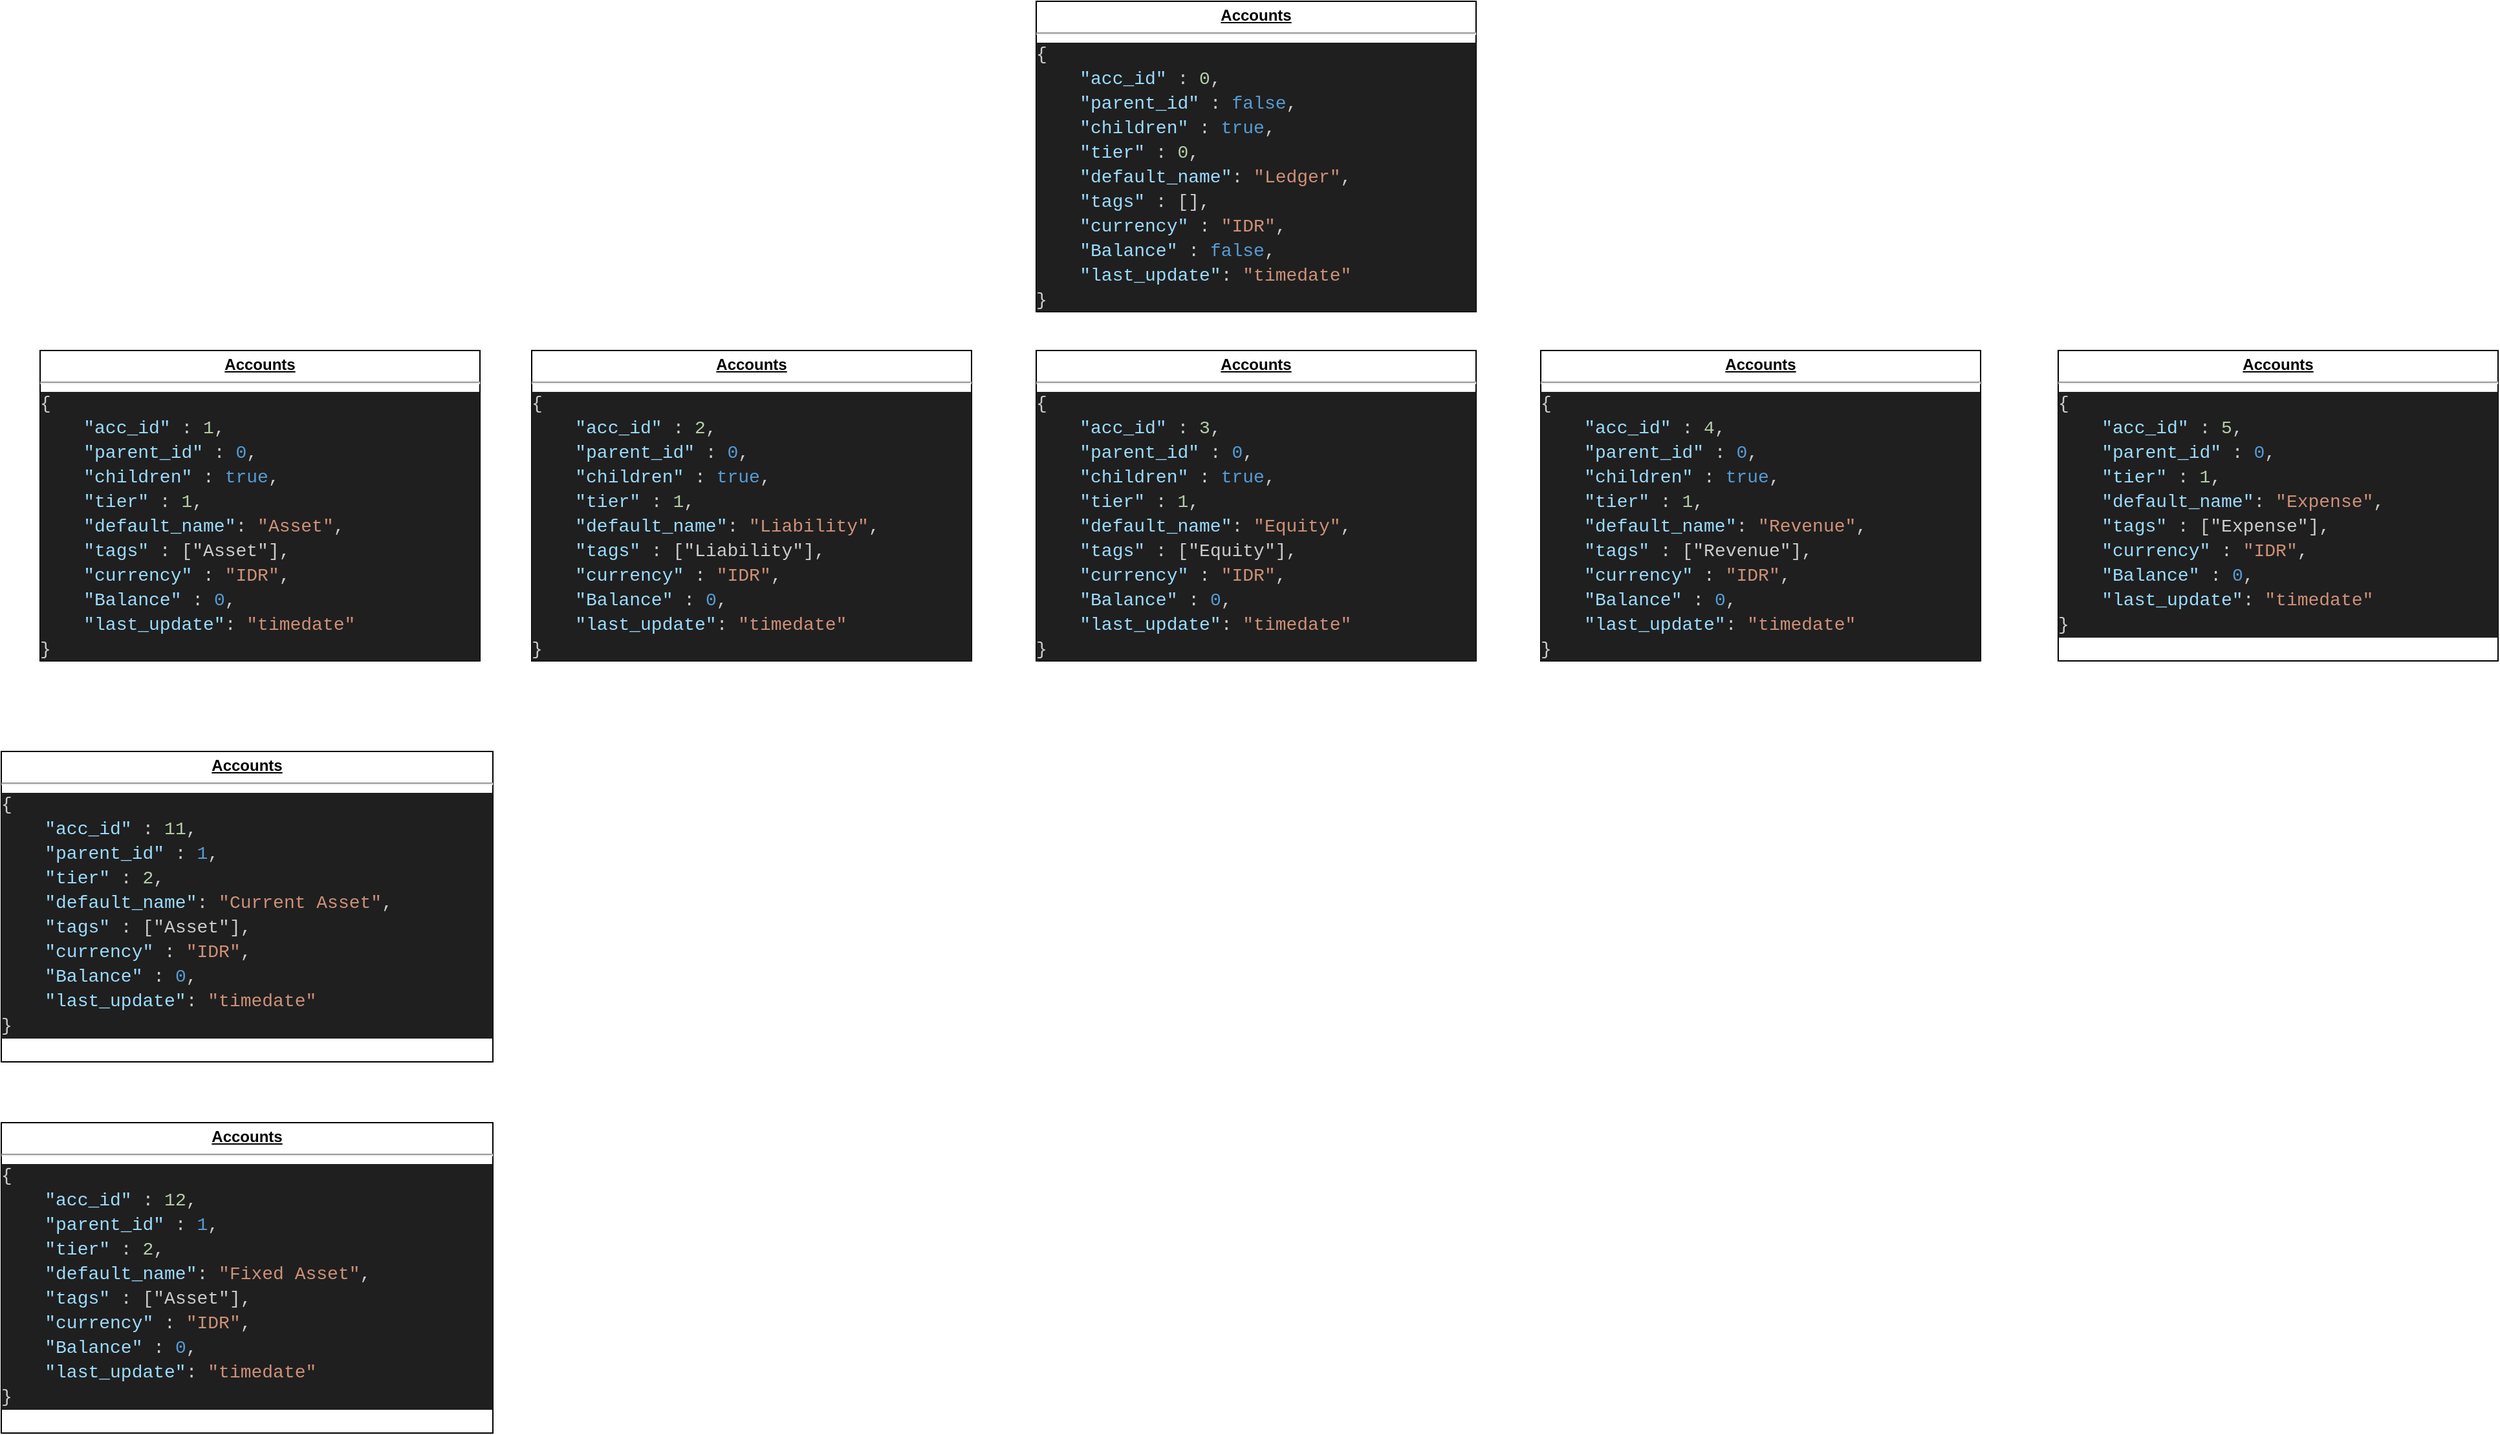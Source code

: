 <mxfile>
    <diagram id="w2UGb_RwOrQDCwzfykz4" name="Page-2">
        <mxGraphModel dx="1882" dy="1820" grid="1" gridSize="10" guides="1" tooltips="1" connect="1" arrows="1" fold="1" page="1" pageScale="1" pageWidth="1169" pageHeight="827" math="0" shadow="0">
            <root>
                <mxCell id="0"/>
                <mxCell id="1" parent="0"/>
                <mxCell id="cjFJLw8YMbEZgh8hjYRU-1" value="&lt;p style=&quot;margin:0px;margin-top:4px;text-align:center;text-decoration:underline;&quot;&gt;&lt;b&gt;Accounts&lt;/b&gt;&lt;/p&gt;&lt;hr&gt;&lt;div style=&quot;color: rgb(204, 204, 204); background-color: rgb(31, 31, 31); font-family: Consolas, &amp;quot;Courier New&amp;quot;, monospace; font-size: 14px; line-height: 19px;&quot;&gt;&lt;div&gt;{&lt;/div&gt;&lt;div&gt;&amp;nbsp; &amp;nbsp; &lt;span style=&quot;color: #9cdcfe;&quot;&gt;&quot;acc_id&quot;&lt;/span&gt; : &lt;span style=&quot;color: #b5cea8;&quot;&gt;0&lt;/span&gt;,&lt;/div&gt;&lt;div&gt;&amp;nbsp; &amp;nbsp; &lt;span style=&quot;color: #9cdcfe;&quot;&gt;&quot;parent_id&quot;&lt;/span&gt; : &lt;span style=&quot;color: #569cd6;&quot;&gt;false&lt;/span&gt;,&lt;/div&gt;&lt;div&gt;&amp;nbsp; &amp;nbsp;&amp;nbsp;&lt;span style=&quot;color: rgb(156, 220, 254);&quot;&gt;&quot;children&quot;&lt;/span&gt;&lt;span style=&quot;&quot;&gt; : &lt;/span&gt;&lt;span style=&quot;color: rgb(86, 156, 214);&quot;&gt;true&lt;/span&gt;&lt;span style=&quot;&quot;&gt;,&lt;/span&gt;&lt;/div&gt;&lt;div&gt;&amp;nbsp; &amp;nbsp; &lt;span style=&quot;color: #9cdcfe;&quot;&gt;&quot;tier&quot;&lt;/span&gt; : &lt;span style=&quot;color: #b5cea8;&quot;&gt;0&lt;/span&gt;,&lt;/div&gt;&lt;div&gt;&amp;nbsp; &amp;nbsp; &lt;span style=&quot;color: #9cdcfe;&quot;&gt;&quot;default_name&quot;&lt;/span&gt;: &lt;span style=&quot;color: #ce9178;&quot;&gt;&quot;Ledger&quot;&lt;/span&gt;,&lt;/div&gt;&lt;div&gt;&amp;nbsp; &amp;nbsp; &lt;span style=&quot;color: #9cdcfe;&quot;&gt;&quot;tags&quot;&lt;/span&gt; : [],&lt;/div&gt;&lt;div&gt;&amp;nbsp; &amp;nbsp; &lt;span style=&quot;color: #9cdcfe;&quot;&gt;&quot;currency&quot;&lt;/span&gt; : &lt;span style=&quot;color: #ce9178;&quot;&gt;&quot;IDR&quot;&lt;/span&gt;,&lt;/div&gt;&lt;div&gt;&amp;nbsp; &amp;nbsp; &lt;span style=&quot;color: #9cdcfe;&quot;&gt;&quot;Balance&quot;&lt;/span&gt; : &lt;span style=&quot;color: #569cd6;&quot;&gt;false&lt;/span&gt;,&lt;/div&gt;&lt;div&gt;&amp;nbsp; &amp;nbsp; &lt;span style=&quot;color: #9cdcfe;&quot;&gt;&quot;last_update&quot;&lt;/span&gt;: &lt;span style=&quot;color: #ce9178;&quot;&gt;&quot;timedate&quot;&lt;/span&gt;&lt;/div&gt;&lt;div&gt;}&lt;/div&gt;&lt;/div&gt;" style="verticalAlign=top;align=left;overflow=fill;fontSize=12;fontFamily=Helvetica;html=1;" vertex="1" parent="1">
                    <mxGeometry x="810" y="-40" width="340" height="240" as="geometry"/>
                </mxCell>
                <mxCell id="cjFJLw8YMbEZgh8hjYRU-2" value="&lt;p style=&quot;margin:0px;margin-top:4px;text-align:center;text-decoration:underline;&quot;&gt;&lt;b&gt;Accounts&lt;/b&gt;&lt;/p&gt;&lt;hr&gt;&lt;div style=&quot;background-color: rgb(31, 31, 31); font-family: Consolas, &amp;quot;Courier New&amp;quot;, monospace; font-size: 14px; line-height: 19px;&quot;&gt;&lt;div style=&quot;color: rgb(204, 204, 204);&quot;&gt;{&lt;/div&gt;&lt;div style=&quot;&quot;&gt;&lt;font color=&quot;#cccccc&quot;&gt;&amp;nbsp; &amp;nbsp; &lt;/font&gt;&lt;span style=&quot;color: rgb(156, 220, 254);&quot;&gt;&quot;acc_id&quot;&lt;/span&gt;&lt;font color=&quot;#cccccc&quot;&gt; : &lt;/font&gt;&lt;font color=&quot;#b5cea8&quot;&gt;1&lt;/font&gt;&lt;font color=&quot;#cccccc&quot;&gt;,&lt;/font&gt;&lt;/div&gt;&lt;div style=&quot;color: rgb(204, 204, 204);&quot;&gt;&amp;nbsp; &amp;nbsp; &lt;span style=&quot;color: #9cdcfe;&quot;&gt;&quot;parent_id&quot;&lt;/span&gt; : &lt;span style=&quot;color: #569cd6;&quot;&gt;0&lt;/span&gt;,&lt;/div&gt;&lt;div style=&quot;color: rgb(204, 204, 204);&quot;&gt;&amp;nbsp; &amp;nbsp;&amp;nbsp;&lt;span style=&quot;color: rgb(156, 220, 254);&quot;&gt;&quot;children&quot;&lt;/span&gt;&lt;span style=&quot;&quot;&gt; : &lt;/span&gt;&lt;span style=&quot;color: rgb(86, 156, 214);&quot;&gt;true&lt;/span&gt;&lt;span style=&quot;&quot;&gt;,&lt;/span&gt;&lt;/div&gt;&lt;div style=&quot;&quot;&gt;&lt;span style=&quot;color: rgb(204, 204, 204);&quot;&gt;&amp;nbsp; &amp;nbsp; &lt;span style=&quot;color: #9cdcfe;&quot;&gt;&quot;tier&quot;&lt;/span&gt; : &lt;/span&gt;&lt;font color=&quot;#b5cea8&quot;&gt;1&lt;/font&gt;&lt;font color=&quot;#cccccc&quot;&gt;,&lt;/font&gt;&lt;/div&gt;&lt;div style=&quot;color: rgb(204, 204, 204);&quot;&gt;&amp;nbsp; &amp;nbsp; &lt;span style=&quot;color: #9cdcfe;&quot;&gt;&quot;default_name&quot;&lt;/span&gt;: &lt;span style=&quot;color: #ce9178;&quot;&gt;&quot;Asset&quot;&lt;/span&gt;,&lt;/div&gt;&lt;div style=&quot;color: rgb(204, 204, 204);&quot;&gt;&amp;nbsp; &amp;nbsp; &lt;span style=&quot;color: #9cdcfe;&quot;&gt;&quot;tags&quot;&lt;/span&gt; : [&quot;Asset&quot;],&lt;/div&gt;&lt;div style=&quot;color: rgb(204, 204, 204);&quot;&gt;&amp;nbsp; &amp;nbsp; &lt;span style=&quot;color: #9cdcfe;&quot;&gt;&quot;currency&quot;&lt;/span&gt; : &lt;span style=&quot;color: #ce9178;&quot;&gt;&quot;IDR&quot;&lt;/span&gt;,&lt;/div&gt;&lt;div style=&quot;color: rgb(204, 204, 204);&quot;&gt;&amp;nbsp; &amp;nbsp; &lt;span style=&quot;color: #9cdcfe;&quot;&gt;&quot;Balance&quot;&lt;/span&gt; : &lt;span style=&quot;color: #569cd6;&quot;&gt;0&lt;/span&gt;,&lt;/div&gt;&lt;div style=&quot;color: rgb(204, 204, 204);&quot;&gt;&amp;nbsp; &amp;nbsp; &lt;span style=&quot;color: #9cdcfe;&quot;&gt;&quot;last_update&quot;&lt;/span&gt;: &lt;span style=&quot;color: #ce9178;&quot;&gt;&quot;timedate&quot;&lt;/span&gt;&lt;/div&gt;&lt;div style=&quot;color: rgb(204, 204, 204);&quot;&gt;}&lt;/div&gt;&lt;/div&gt;" style="verticalAlign=top;align=left;overflow=fill;fontSize=12;fontFamily=Helvetica;html=1;" vertex="1" parent="1">
                    <mxGeometry x="40" y="230" width="340" height="240" as="geometry"/>
                </mxCell>
                <mxCell id="cjFJLw8YMbEZgh8hjYRU-3" value="&lt;p style=&quot;margin:0px;margin-top:4px;text-align:center;text-decoration:underline;&quot;&gt;&lt;b&gt;Accounts&lt;/b&gt;&lt;/p&gt;&lt;hr&gt;&lt;div style=&quot;background-color: rgb(31, 31, 31); font-family: Consolas, &amp;quot;Courier New&amp;quot;, monospace; font-size: 14px; line-height: 19px;&quot;&gt;&lt;div style=&quot;color: rgb(204, 204, 204);&quot;&gt;{&lt;/div&gt;&lt;div style=&quot;&quot;&gt;&lt;font color=&quot;#cccccc&quot;&gt;&amp;nbsp; &amp;nbsp; &lt;/font&gt;&lt;span style=&quot;color: rgb(156, 220, 254);&quot;&gt;&quot;acc_id&quot;&lt;/span&gt;&lt;font color=&quot;#cccccc&quot;&gt; : &lt;/font&gt;&lt;font color=&quot;#b5cea8&quot;&gt;2&lt;/font&gt;&lt;font color=&quot;#cccccc&quot;&gt;,&lt;/font&gt;&lt;/div&gt;&lt;div style=&quot;color: rgb(204, 204, 204);&quot;&gt;&amp;nbsp; &amp;nbsp; &lt;span style=&quot;color: #9cdcfe;&quot;&gt;&quot;parent_id&quot;&lt;/span&gt; : &lt;span style=&quot;color: #569cd6;&quot;&gt;0&lt;/span&gt;,&lt;/div&gt;&lt;div style=&quot;color: rgb(204, 204, 204);&quot;&gt;&amp;nbsp; &amp;nbsp;&amp;nbsp;&lt;span style=&quot;color: rgb(156, 220, 254);&quot;&gt;&quot;children&quot;&lt;/span&gt;&lt;span style=&quot;&quot;&gt; : &lt;/span&gt;&lt;span style=&quot;color: rgb(86, 156, 214);&quot;&gt;true&lt;/span&gt;&lt;span style=&quot;&quot;&gt;,&lt;/span&gt;&lt;/div&gt;&lt;div style=&quot;&quot;&gt;&lt;span style=&quot;color: rgb(204, 204, 204);&quot;&gt;&amp;nbsp; &amp;nbsp; &lt;span style=&quot;color: #9cdcfe;&quot;&gt;&quot;tier&quot;&lt;/span&gt; : &lt;/span&gt;&lt;font color=&quot;#b5cea8&quot;&gt;1&lt;/font&gt;&lt;font color=&quot;#cccccc&quot;&gt;,&lt;/font&gt;&lt;/div&gt;&lt;div style=&quot;color: rgb(204, 204, 204);&quot;&gt;&amp;nbsp; &amp;nbsp; &lt;span style=&quot;color: #9cdcfe;&quot;&gt;&quot;default_name&quot;&lt;/span&gt;: &lt;span style=&quot;color: #ce9178;&quot;&gt;&quot;Liability&quot;&lt;/span&gt;,&lt;/div&gt;&lt;div style=&quot;color: rgb(204, 204, 204);&quot;&gt;&amp;nbsp; &amp;nbsp; &lt;span style=&quot;color: #9cdcfe;&quot;&gt;&quot;tags&quot;&lt;/span&gt; : [&quot;Liability&quot;],&lt;/div&gt;&lt;div style=&quot;color: rgb(204, 204, 204);&quot;&gt;&amp;nbsp; &amp;nbsp; &lt;span style=&quot;color: #9cdcfe;&quot;&gt;&quot;currency&quot;&lt;/span&gt; : &lt;span style=&quot;color: #ce9178;&quot;&gt;&quot;IDR&quot;&lt;/span&gt;,&lt;/div&gt;&lt;div style=&quot;color: rgb(204, 204, 204);&quot;&gt;&amp;nbsp; &amp;nbsp; &lt;span style=&quot;color: #9cdcfe;&quot;&gt;&quot;Balance&quot;&lt;/span&gt; : &lt;span style=&quot;color: #569cd6;&quot;&gt;0&lt;/span&gt;,&lt;/div&gt;&lt;div style=&quot;color: rgb(204, 204, 204);&quot;&gt;&amp;nbsp; &amp;nbsp; &lt;span style=&quot;color: #9cdcfe;&quot;&gt;&quot;last_update&quot;&lt;/span&gt;: &lt;span style=&quot;color: #ce9178;&quot;&gt;&quot;timedate&quot;&lt;/span&gt;&lt;/div&gt;&lt;div style=&quot;color: rgb(204, 204, 204);&quot;&gt;}&lt;/div&gt;&lt;/div&gt;" style="verticalAlign=top;align=left;overflow=fill;fontSize=12;fontFamily=Helvetica;html=1;" vertex="1" parent="1">
                    <mxGeometry x="420" y="230" width="340" height="240" as="geometry"/>
                </mxCell>
                <mxCell id="cjFJLw8YMbEZgh8hjYRU-4" value="&lt;p style=&quot;margin:0px;margin-top:4px;text-align:center;text-decoration:underline;&quot;&gt;&lt;b&gt;Accounts&lt;/b&gt;&lt;/p&gt;&lt;hr&gt;&lt;div style=&quot;background-color: rgb(31, 31, 31); font-family: Consolas, &amp;quot;Courier New&amp;quot;, monospace; font-size: 14px; line-height: 19px;&quot;&gt;&lt;div style=&quot;color: rgb(204, 204, 204);&quot;&gt;{&lt;/div&gt;&lt;div style=&quot;&quot;&gt;&lt;font color=&quot;#cccccc&quot;&gt;&amp;nbsp; &amp;nbsp; &lt;/font&gt;&lt;span style=&quot;color: rgb(156, 220, 254);&quot;&gt;&quot;acc_id&quot;&lt;/span&gt;&lt;font color=&quot;#cccccc&quot;&gt; : &lt;/font&gt;&lt;font color=&quot;#b5cea8&quot;&gt;3&lt;/font&gt;&lt;font color=&quot;#cccccc&quot;&gt;,&lt;/font&gt;&lt;/div&gt;&lt;div style=&quot;color: rgb(204, 204, 204);&quot;&gt;&amp;nbsp; &amp;nbsp; &lt;span style=&quot;color: #9cdcfe;&quot;&gt;&quot;parent_id&quot;&lt;/span&gt; : &lt;span style=&quot;color: #569cd6;&quot;&gt;0&lt;/span&gt;,&lt;/div&gt;&lt;div style=&quot;color: rgb(204, 204, 204);&quot;&gt;&amp;nbsp; &amp;nbsp;&amp;nbsp;&lt;span style=&quot;color: rgb(156, 220, 254);&quot;&gt;&quot;children&quot;&lt;/span&gt;&lt;span style=&quot;&quot;&gt; : &lt;/span&gt;&lt;span style=&quot;color: rgb(86, 156, 214);&quot;&gt;true&lt;/span&gt;&lt;span style=&quot;&quot;&gt;,&lt;/span&gt;&lt;/div&gt;&lt;div style=&quot;&quot;&gt;&lt;span style=&quot;color: rgb(204, 204, 204);&quot;&gt;&amp;nbsp; &amp;nbsp; &lt;span style=&quot;color: #9cdcfe;&quot;&gt;&quot;tier&quot;&lt;/span&gt; : &lt;/span&gt;&lt;font color=&quot;#b5cea8&quot;&gt;1&lt;/font&gt;&lt;font color=&quot;#cccccc&quot;&gt;,&lt;/font&gt;&lt;/div&gt;&lt;div style=&quot;color: rgb(204, 204, 204);&quot;&gt;&amp;nbsp; &amp;nbsp; &lt;span style=&quot;color: #9cdcfe;&quot;&gt;&quot;default_name&quot;&lt;/span&gt;: &lt;span style=&quot;color: #ce9178;&quot;&gt;&quot;Equity&quot;&lt;/span&gt;,&lt;/div&gt;&lt;div style=&quot;color: rgb(204, 204, 204);&quot;&gt;&amp;nbsp; &amp;nbsp; &lt;span style=&quot;color: #9cdcfe;&quot;&gt;&quot;tags&quot;&lt;/span&gt; : [&quot;Equity&quot;],&lt;/div&gt;&lt;div style=&quot;color: rgb(204, 204, 204);&quot;&gt;&amp;nbsp; &amp;nbsp; &lt;span style=&quot;color: #9cdcfe;&quot;&gt;&quot;currency&quot;&lt;/span&gt; : &lt;span style=&quot;color: #ce9178;&quot;&gt;&quot;IDR&quot;&lt;/span&gt;,&lt;/div&gt;&lt;div style=&quot;color: rgb(204, 204, 204);&quot;&gt;&amp;nbsp; &amp;nbsp; &lt;span style=&quot;color: #9cdcfe;&quot;&gt;&quot;Balance&quot;&lt;/span&gt; : &lt;span style=&quot;color: #569cd6;&quot;&gt;0&lt;/span&gt;,&lt;/div&gt;&lt;div style=&quot;color: rgb(204, 204, 204);&quot;&gt;&amp;nbsp; &amp;nbsp; &lt;span style=&quot;color: #9cdcfe;&quot;&gt;&quot;last_update&quot;&lt;/span&gt;: &lt;span style=&quot;color: #ce9178;&quot;&gt;&quot;timedate&quot;&lt;/span&gt;&lt;/div&gt;&lt;div style=&quot;color: rgb(204, 204, 204);&quot;&gt;}&lt;/div&gt;&lt;/div&gt;" style="verticalAlign=top;align=left;overflow=fill;fontSize=12;fontFamily=Helvetica;html=1;" vertex="1" parent="1">
                    <mxGeometry x="810" y="230" width="340" height="240" as="geometry"/>
                </mxCell>
                <mxCell id="cjFJLw8YMbEZgh8hjYRU-5" value="&lt;p style=&quot;margin:0px;margin-top:4px;text-align:center;text-decoration:underline;&quot;&gt;&lt;b&gt;Accounts&lt;/b&gt;&lt;/p&gt;&lt;hr&gt;&lt;div style=&quot;background-color: rgb(31, 31, 31); font-family: Consolas, &amp;quot;Courier New&amp;quot;, monospace; font-size: 14px; line-height: 19px;&quot;&gt;&lt;div style=&quot;color: rgb(204, 204, 204);&quot;&gt;{&lt;/div&gt;&lt;div style=&quot;&quot;&gt;&lt;font color=&quot;#cccccc&quot;&gt;&amp;nbsp; &amp;nbsp; &lt;/font&gt;&lt;span style=&quot;color: rgb(156, 220, 254);&quot;&gt;&quot;acc_id&quot;&lt;/span&gt;&lt;font color=&quot;#cccccc&quot;&gt; : &lt;/font&gt;&lt;font color=&quot;#b5cea8&quot;&gt;4&lt;/font&gt;&lt;font color=&quot;#cccccc&quot;&gt;,&lt;/font&gt;&lt;/div&gt;&lt;div style=&quot;color: rgb(204, 204, 204);&quot;&gt;&amp;nbsp; &amp;nbsp; &lt;span style=&quot;color: #9cdcfe;&quot;&gt;&quot;parent_id&quot;&lt;/span&gt; : &lt;span style=&quot;color: #569cd6;&quot;&gt;0&lt;/span&gt;,&lt;/div&gt;&lt;div style=&quot;color: rgb(204, 204, 204);&quot;&gt;&amp;nbsp; &amp;nbsp;&amp;nbsp;&lt;span style=&quot;color: rgb(156, 220, 254);&quot;&gt;&quot;children&quot;&lt;/span&gt;&lt;span style=&quot;&quot;&gt; : &lt;/span&gt;&lt;span style=&quot;color: rgb(86, 156, 214);&quot;&gt;true&lt;/span&gt;&lt;span style=&quot;&quot;&gt;,&lt;/span&gt;&lt;/div&gt;&lt;div style=&quot;&quot;&gt;&lt;span style=&quot;color: rgb(204, 204, 204);&quot;&gt;&amp;nbsp; &amp;nbsp; &lt;span style=&quot;color: #9cdcfe;&quot;&gt;&quot;tier&quot;&lt;/span&gt; : &lt;/span&gt;&lt;font color=&quot;#b5cea8&quot;&gt;1&lt;/font&gt;&lt;font color=&quot;#cccccc&quot;&gt;,&lt;/font&gt;&lt;/div&gt;&lt;div style=&quot;color: rgb(204, 204, 204);&quot;&gt;&amp;nbsp; &amp;nbsp; &lt;span style=&quot;color: #9cdcfe;&quot;&gt;&quot;default_name&quot;&lt;/span&gt;: &lt;span style=&quot;color: #ce9178;&quot;&gt;&quot;Revenue&quot;&lt;/span&gt;,&lt;/div&gt;&lt;div style=&quot;color: rgb(204, 204, 204);&quot;&gt;&amp;nbsp; &amp;nbsp; &lt;span style=&quot;color: #9cdcfe;&quot;&gt;&quot;tags&quot;&lt;/span&gt; : [&quot;Revenue&quot;],&lt;/div&gt;&lt;div style=&quot;color: rgb(204, 204, 204);&quot;&gt;&amp;nbsp; &amp;nbsp; &lt;span style=&quot;color: #9cdcfe;&quot;&gt;&quot;currency&quot;&lt;/span&gt; : &lt;span style=&quot;color: #ce9178;&quot;&gt;&quot;IDR&quot;&lt;/span&gt;,&lt;/div&gt;&lt;div style=&quot;color: rgb(204, 204, 204);&quot;&gt;&amp;nbsp; &amp;nbsp; &lt;span style=&quot;color: #9cdcfe;&quot;&gt;&quot;Balance&quot;&lt;/span&gt; : &lt;span style=&quot;color: #569cd6;&quot;&gt;0&lt;/span&gt;,&lt;/div&gt;&lt;div style=&quot;color: rgb(204, 204, 204);&quot;&gt;&amp;nbsp; &amp;nbsp; &lt;span style=&quot;color: #9cdcfe;&quot;&gt;&quot;last_update&quot;&lt;/span&gt;: &lt;span style=&quot;color: #ce9178;&quot;&gt;&quot;timedate&quot;&lt;/span&gt;&lt;/div&gt;&lt;div style=&quot;color: rgb(204, 204, 204);&quot;&gt;}&lt;/div&gt;&lt;/div&gt;" style="verticalAlign=top;align=left;overflow=fill;fontSize=12;fontFamily=Helvetica;html=1;" vertex="1" parent="1">
                    <mxGeometry x="1200" y="230" width="340" height="240" as="geometry"/>
                </mxCell>
                <mxCell id="cjFJLw8YMbEZgh8hjYRU-6" value="&lt;p style=&quot;margin:0px;margin-top:4px;text-align:center;text-decoration:underline;&quot;&gt;&lt;b&gt;Accounts&lt;/b&gt;&lt;/p&gt;&lt;hr&gt;&lt;div style=&quot;background-color: rgb(31, 31, 31); font-family: Consolas, &amp;quot;Courier New&amp;quot;, monospace; font-size: 14px; line-height: 19px;&quot;&gt;&lt;div style=&quot;color: rgb(204, 204, 204);&quot;&gt;{&lt;/div&gt;&lt;div style=&quot;&quot;&gt;&lt;font color=&quot;#cccccc&quot;&gt;&amp;nbsp; &amp;nbsp; &lt;/font&gt;&lt;span style=&quot;color: rgb(156, 220, 254);&quot;&gt;&quot;acc_id&quot;&lt;/span&gt;&lt;font color=&quot;#cccccc&quot;&gt; : &lt;/font&gt;&lt;font color=&quot;#b5cea8&quot;&gt;5&lt;/font&gt;&lt;font color=&quot;#cccccc&quot;&gt;,&lt;/font&gt;&lt;/div&gt;&lt;div style=&quot;color: rgb(204, 204, 204);&quot;&gt;&amp;nbsp; &amp;nbsp; &lt;span style=&quot;color: #9cdcfe;&quot;&gt;&quot;parent_id&quot;&lt;/span&gt; : &lt;span style=&quot;color: #569cd6;&quot;&gt;0&lt;/span&gt;,&lt;/div&gt;&lt;div style=&quot;&quot;&gt;&lt;span style=&quot;color: rgb(204, 204, 204);&quot;&gt;&amp;nbsp; &amp;nbsp; &lt;span style=&quot;color: #9cdcfe;&quot;&gt;&quot;tier&quot;&lt;/span&gt; : &lt;/span&gt;&lt;font color=&quot;#b5cea8&quot;&gt;1&lt;/font&gt;&lt;font color=&quot;#cccccc&quot;&gt;,&lt;/font&gt;&lt;/div&gt;&lt;div style=&quot;color: rgb(204, 204, 204);&quot;&gt;&amp;nbsp; &amp;nbsp; &lt;span style=&quot;color: #9cdcfe;&quot;&gt;&quot;default_name&quot;&lt;/span&gt;: &lt;span style=&quot;color: #ce9178;&quot;&gt;&quot;Expense&quot;&lt;/span&gt;,&lt;/div&gt;&lt;div style=&quot;color: rgb(204, 204, 204);&quot;&gt;&amp;nbsp; &amp;nbsp; &lt;span style=&quot;color: #9cdcfe;&quot;&gt;&quot;tags&quot;&lt;/span&gt; : [&quot;Expense&quot;],&lt;/div&gt;&lt;div style=&quot;color: rgb(204, 204, 204);&quot;&gt;&amp;nbsp; &amp;nbsp; &lt;span style=&quot;color: #9cdcfe;&quot;&gt;&quot;currency&quot;&lt;/span&gt; : &lt;span style=&quot;color: #ce9178;&quot;&gt;&quot;IDR&quot;&lt;/span&gt;,&lt;/div&gt;&lt;div style=&quot;color: rgb(204, 204, 204);&quot;&gt;&amp;nbsp; &amp;nbsp; &lt;span style=&quot;color: #9cdcfe;&quot;&gt;&quot;Balance&quot;&lt;/span&gt; : &lt;span style=&quot;color: #569cd6;&quot;&gt;0&lt;/span&gt;,&lt;/div&gt;&lt;div style=&quot;color: rgb(204, 204, 204);&quot;&gt;&amp;nbsp; &amp;nbsp; &lt;span style=&quot;color: #9cdcfe;&quot;&gt;&quot;last_update&quot;&lt;/span&gt;: &lt;span style=&quot;color: #ce9178;&quot;&gt;&quot;timedate&quot;&lt;/span&gt;&lt;/div&gt;&lt;div style=&quot;color: rgb(204, 204, 204);&quot;&gt;}&lt;/div&gt;&lt;/div&gt;" style="verticalAlign=top;align=left;overflow=fill;fontSize=12;fontFamily=Helvetica;html=1;" vertex="1" parent="1">
                    <mxGeometry x="1600" y="230" width="340" height="240" as="geometry"/>
                </mxCell>
                <mxCell id="cjFJLw8YMbEZgh8hjYRU-7" value="&lt;p style=&quot;margin:0px;margin-top:4px;text-align:center;text-decoration:underline;&quot;&gt;&lt;b&gt;Accounts&lt;/b&gt;&lt;/p&gt;&lt;hr&gt;&lt;div style=&quot;background-color: rgb(31, 31, 31); font-family: Consolas, &amp;quot;Courier New&amp;quot;, monospace; font-size: 14px; line-height: 19px;&quot;&gt;&lt;div style=&quot;color: rgb(204, 204, 204);&quot;&gt;{&lt;/div&gt;&lt;div style=&quot;&quot;&gt;&lt;font color=&quot;#cccccc&quot;&gt;&amp;nbsp; &amp;nbsp; &lt;/font&gt;&lt;span style=&quot;color: rgb(156, 220, 254);&quot;&gt;&quot;acc_id&quot;&lt;/span&gt;&lt;font color=&quot;#cccccc&quot;&gt; : &lt;/font&gt;&lt;font color=&quot;#b5cea8&quot;&gt;11&lt;/font&gt;&lt;font color=&quot;#cccccc&quot;&gt;,&lt;/font&gt;&lt;/div&gt;&lt;div style=&quot;&quot;&gt;&lt;span style=&quot;color: rgb(204, 204, 204);&quot;&gt;&amp;nbsp; &amp;nbsp; &lt;span style=&quot;color: #9cdcfe;&quot;&gt;&quot;parent_id&quot;&lt;/span&gt; : &lt;/span&gt;&lt;font color=&quot;#569cd6&quot;&gt;1&lt;/font&gt;&lt;font color=&quot;#cccccc&quot;&gt;,&lt;/font&gt;&lt;/div&gt;&lt;div style=&quot;&quot;&gt;&lt;span style=&quot;color: rgb(204, 204, 204);&quot;&gt;&amp;nbsp; &amp;nbsp; &lt;span style=&quot;color: #9cdcfe;&quot;&gt;&quot;tier&quot;&lt;/span&gt; : &lt;/span&gt;&lt;font color=&quot;#b5cea8&quot;&gt;2&lt;/font&gt;&lt;font color=&quot;#cccccc&quot;&gt;,&lt;/font&gt;&lt;/div&gt;&lt;div style=&quot;color: rgb(204, 204, 204);&quot;&gt;&amp;nbsp; &amp;nbsp; &lt;span style=&quot;color: #9cdcfe;&quot;&gt;&quot;default_name&quot;&lt;/span&gt;: &lt;span style=&quot;color: #ce9178;&quot;&gt;&quot;Current Asset&quot;&lt;/span&gt;,&lt;/div&gt;&lt;div style=&quot;color: rgb(204, 204, 204);&quot;&gt;&amp;nbsp; &amp;nbsp; &lt;span style=&quot;color: #9cdcfe;&quot;&gt;&quot;tags&quot;&lt;/span&gt; : [&quot;Asset&quot;],&lt;/div&gt;&lt;div style=&quot;color: rgb(204, 204, 204);&quot;&gt;&amp;nbsp; &amp;nbsp; &lt;span style=&quot;color: #9cdcfe;&quot;&gt;&quot;currency&quot;&lt;/span&gt; : &lt;span style=&quot;color: #ce9178;&quot;&gt;&quot;IDR&quot;&lt;/span&gt;,&lt;/div&gt;&lt;div style=&quot;color: rgb(204, 204, 204);&quot;&gt;&amp;nbsp; &amp;nbsp; &lt;span style=&quot;color: #9cdcfe;&quot;&gt;&quot;Balance&quot;&lt;/span&gt; : &lt;span style=&quot;color: #569cd6;&quot;&gt;0&lt;/span&gt;,&lt;/div&gt;&lt;div style=&quot;color: rgb(204, 204, 204);&quot;&gt;&amp;nbsp; &amp;nbsp; &lt;span style=&quot;color: #9cdcfe;&quot;&gt;&quot;last_update&quot;&lt;/span&gt;: &lt;span style=&quot;color: #ce9178;&quot;&gt;&quot;timedate&quot;&lt;/span&gt;&lt;/div&gt;&lt;div style=&quot;color: rgb(204, 204, 204);&quot;&gt;}&lt;/div&gt;&lt;/div&gt;" style="verticalAlign=top;align=left;overflow=fill;fontSize=12;fontFamily=Helvetica;html=1;" vertex="1" parent="1">
                    <mxGeometry x="10" y="540" width="380" height="240" as="geometry"/>
                </mxCell>
                <mxCell id="cjFJLw8YMbEZgh8hjYRU-8" value="&lt;p style=&quot;margin:0px;margin-top:4px;text-align:center;text-decoration:underline;&quot;&gt;&lt;b&gt;Accounts&lt;/b&gt;&lt;/p&gt;&lt;hr&gt;&lt;div style=&quot;background-color: rgb(31, 31, 31); font-family: Consolas, &amp;quot;Courier New&amp;quot;, monospace; font-size: 14px; line-height: 19px;&quot;&gt;&lt;div style=&quot;color: rgb(204, 204, 204);&quot;&gt;{&lt;/div&gt;&lt;div style=&quot;&quot;&gt;&lt;font color=&quot;#cccccc&quot;&gt;&amp;nbsp; &amp;nbsp; &lt;/font&gt;&lt;span style=&quot;color: rgb(156, 220, 254);&quot;&gt;&quot;acc_id&quot;&lt;/span&gt;&lt;font color=&quot;#cccccc&quot;&gt; : &lt;/font&gt;&lt;font color=&quot;#b5cea8&quot;&gt;12&lt;/font&gt;&lt;font color=&quot;#cccccc&quot;&gt;,&lt;/font&gt;&lt;/div&gt;&lt;div style=&quot;&quot;&gt;&lt;span style=&quot;color: rgb(204, 204, 204);&quot;&gt;&amp;nbsp; &amp;nbsp; &lt;span style=&quot;color: #9cdcfe;&quot;&gt;&quot;parent_id&quot;&lt;/span&gt; : &lt;/span&gt;&lt;font color=&quot;#569cd6&quot;&gt;1&lt;/font&gt;&lt;font color=&quot;#cccccc&quot;&gt;,&lt;/font&gt;&lt;/div&gt;&lt;div style=&quot;&quot;&gt;&lt;span style=&quot;color: rgb(204, 204, 204);&quot;&gt;&amp;nbsp; &amp;nbsp; &lt;span style=&quot;color: #9cdcfe;&quot;&gt;&quot;tier&quot;&lt;/span&gt; : &lt;/span&gt;&lt;font color=&quot;#b5cea8&quot;&gt;2&lt;/font&gt;&lt;font color=&quot;#cccccc&quot;&gt;,&lt;/font&gt;&lt;/div&gt;&lt;div style=&quot;color: rgb(204, 204, 204);&quot;&gt;&amp;nbsp; &amp;nbsp; &lt;span style=&quot;color: #9cdcfe;&quot;&gt;&quot;default_name&quot;&lt;/span&gt;: &lt;span style=&quot;color: #ce9178;&quot;&gt;&quot;Fixed Asset&quot;&lt;/span&gt;,&lt;/div&gt;&lt;div style=&quot;color: rgb(204, 204, 204);&quot;&gt;&amp;nbsp; &amp;nbsp; &lt;span style=&quot;color: #9cdcfe;&quot;&gt;&quot;tags&quot;&lt;/span&gt; : [&quot;Asset&quot;],&lt;/div&gt;&lt;div style=&quot;color: rgb(204, 204, 204);&quot;&gt;&amp;nbsp; &amp;nbsp; &lt;span style=&quot;color: #9cdcfe;&quot;&gt;&quot;currency&quot;&lt;/span&gt; : &lt;span style=&quot;color: #ce9178;&quot;&gt;&quot;IDR&quot;&lt;/span&gt;,&lt;/div&gt;&lt;div style=&quot;color: rgb(204, 204, 204);&quot;&gt;&amp;nbsp; &amp;nbsp; &lt;span style=&quot;color: #9cdcfe;&quot;&gt;&quot;Balance&quot;&lt;/span&gt; : &lt;span style=&quot;color: #569cd6;&quot;&gt;0&lt;/span&gt;,&lt;/div&gt;&lt;div style=&quot;color: rgb(204, 204, 204);&quot;&gt;&amp;nbsp; &amp;nbsp; &lt;span style=&quot;color: #9cdcfe;&quot;&gt;&quot;last_update&quot;&lt;/span&gt;: &lt;span style=&quot;color: #ce9178;&quot;&gt;&quot;timedate&quot;&lt;/span&gt;&lt;/div&gt;&lt;div style=&quot;color: rgb(204, 204, 204);&quot;&gt;}&lt;/div&gt;&lt;/div&gt;" style="verticalAlign=top;align=left;overflow=fill;fontSize=12;fontFamily=Helvetica;html=1;" vertex="1" parent="1">
                    <mxGeometry x="10" y="827" width="380" height="240" as="geometry"/>
                </mxCell>
            </root>
        </mxGraphModel>
    </diagram>
    <diagram id="heYhSuKs0WklKmJiqEw-" name="Page-3">
        <mxGraphModel dx="3051" dy="993" grid="1" gridSize="10" guides="1" tooltips="1" connect="1" arrows="1" fold="1" page="1" pageScale="1" pageWidth="1169" pageHeight="827" math="0" shadow="0">
            <root>
                <mxCell id="0"/>
                <mxCell id="1" parent="0"/>
                <mxCell id="jf70Kcqvtlar9FnrM-hf-1" value="ledger" style="rounded=1;whiteSpace=wrap;html=1;" vertex="1" parent="1">
                    <mxGeometry x="480" y="40" width="120" height="60" as="geometry"/>
                </mxCell>
                <mxCell id="jf70Kcqvtlar9FnrM-hf-2" value="Asset" style="rounded=1;whiteSpace=wrap;html=1;" vertex="1" parent="1">
                    <mxGeometry x="-100" y="250" width="120" height="60" as="geometry"/>
                </mxCell>
                <mxCell id="jf70Kcqvtlar9FnrM-hf-5" style="edgeStyle=none;html=1;entryX=0.25;entryY=1;entryDx=0;entryDy=0;" edge="1" parent="1" source="jf70Kcqvtlar9FnrM-hf-3" target="jf70Kcqvtlar9FnrM-hf-2">
                    <mxGeometry relative="1" as="geometry"/>
                </mxCell>
                <mxCell id="jf70Kcqvtlar9FnrM-hf-3" value="current asset" style="rounded=1;whiteSpace=wrap;html=1;" vertex="1" parent="1">
                    <mxGeometry x="-400" y="354" width="120" height="60" as="geometry"/>
                </mxCell>
                <mxCell id="jf70Kcqvtlar9FnrM-hf-6" style="edgeStyle=none;html=1;entryX=0.75;entryY=1;entryDx=0;entryDy=0;" edge="1" parent="1" source="jf70Kcqvtlar9FnrM-hf-4" target="jf70Kcqvtlar9FnrM-hf-2">
                    <mxGeometry relative="1" as="geometry"/>
                </mxCell>
                <mxCell id="jf70Kcqvtlar9FnrM-hf-4" value="fixed asset" style="rounded=1;whiteSpace=wrap;html=1;" vertex="1" parent="1">
                    <mxGeometry x="270" y="354" width="120" height="60" as="geometry"/>
                </mxCell>
                <mxCell id="jf70Kcqvtlar9FnrM-hf-10" style="edgeStyle=none;html=1;entryX=0.25;entryY=1;entryDx=0;entryDy=0;" edge="1" parent="1" source="jf70Kcqvtlar9FnrM-hf-7" target="jf70Kcqvtlar9FnrM-hf-3">
                    <mxGeometry relative="1" as="geometry"/>
                </mxCell>
                <mxCell id="jf70Kcqvtlar9FnrM-hf-7" value="Cash &amp;amp; Equivalent" style="rounded=1;whiteSpace=wrap;html=1;" vertex="1" parent="1">
                    <mxGeometry x="-580" y="500" width="120" height="60" as="geometry"/>
                </mxCell>
                <mxCell id="jf70Kcqvtlar9FnrM-hf-11" style="edgeStyle=none;html=1;entryX=0.5;entryY=1;entryDx=0;entryDy=0;" edge="1" parent="1" source="jf70Kcqvtlar9FnrM-hf-8" target="jf70Kcqvtlar9FnrM-hf-3">
                    <mxGeometry relative="1" as="geometry"/>
                </mxCell>
                <mxCell id="jf70Kcqvtlar9FnrM-hf-8" value="Account Receivable" style="rounded=1;whiteSpace=wrap;html=1;" vertex="1" parent="1">
                    <mxGeometry x="-400" y="500" width="120" height="60" as="geometry"/>
                </mxCell>
                <mxCell id="jf70Kcqvtlar9FnrM-hf-12" style="edgeStyle=none;html=1;entryX=0.75;entryY=1;entryDx=0;entryDy=0;" edge="1" parent="1" source="jf70Kcqvtlar9FnrM-hf-9" target="jf70Kcqvtlar9FnrM-hf-3">
                    <mxGeometry relative="1" as="geometry"/>
                </mxCell>
                <mxCell id="jf70Kcqvtlar9FnrM-hf-9" value="Inventory" style="rounded=1;whiteSpace=wrap;html=1;" vertex="1" parent="1">
                    <mxGeometry x="-220" y="500" width="120" height="60" as="geometry"/>
                </mxCell>
                <mxCell id="jf70Kcqvtlar9FnrM-hf-17" style="edgeStyle=none;html=1;entryX=0;entryY=1;entryDx=0;entryDy=0;" edge="1" parent="1" source="jf70Kcqvtlar9FnrM-hf-13" target="jf70Kcqvtlar9FnrM-hf-4">
                    <mxGeometry relative="1" as="geometry">
                        <mxPoint x="190" y="420" as="targetPoint"/>
                    </mxGeometry>
                </mxCell>
                <mxCell id="jf70Kcqvtlar9FnrM-hf-35" value="" style="edgeStyle=none;html=1;" edge="1" parent="1" source="jf70Kcqvtlar9FnrM-hf-13" target="jf70Kcqvtlar9FnrM-hf-34">
                    <mxGeometry relative="1" as="geometry"/>
                </mxCell>
                <mxCell id="jf70Kcqvtlar9FnrM-hf-13" value="Prepaid Asset" style="rounded=1;whiteSpace=wrap;html=1;" vertex="1" parent="1">
                    <mxGeometry x="-40" y="500" width="120" height="60" as="geometry"/>
                </mxCell>
                <mxCell id="jf70Kcqvtlar9FnrM-hf-18" style="edgeStyle=none;html=1;entryX=0.25;entryY=1;entryDx=0;entryDy=0;" edge="1" parent="1" source="jf70Kcqvtlar9FnrM-hf-14" target="jf70Kcqvtlar9FnrM-hf-4">
                    <mxGeometry relative="1" as="geometry"/>
                </mxCell>
                <mxCell id="jf70Kcqvtlar9FnrM-hf-14" value="Building" style="rounded=1;whiteSpace=wrap;html=1;" vertex="1" parent="1">
                    <mxGeometry x="120" y="500" width="120" height="60" as="geometry"/>
                </mxCell>
                <mxCell id="jf70Kcqvtlar9FnrM-hf-19" style="edgeStyle=none;html=1;entryX=0.75;entryY=1;entryDx=0;entryDy=0;" edge="1" parent="1" source="jf70Kcqvtlar9FnrM-hf-15" target="jf70Kcqvtlar9FnrM-hf-4">
                    <mxGeometry relative="1" as="geometry"/>
                </mxCell>
                <mxCell id="jf70Kcqvtlar9FnrM-hf-15" value="Equipment" style="rounded=1;whiteSpace=wrap;html=1;" vertex="1" parent="1">
                    <mxGeometry x="430" y="500" width="120" height="60" as="geometry"/>
                </mxCell>
                <mxCell id="jf70Kcqvtlar9FnrM-hf-20" style="edgeStyle=none;html=1;entryX=1;entryY=1;entryDx=0;entryDy=0;" edge="1" parent="1" source="jf70Kcqvtlar9FnrM-hf-16" target="jf70Kcqvtlar9FnrM-hf-4">
                    <mxGeometry relative="1" as="geometry"/>
                </mxCell>
                <mxCell id="jf70Kcqvtlar9FnrM-hf-16" value="Notes Receivable" style="rounded=1;whiteSpace=wrap;html=1;" vertex="1" parent="1">
                    <mxGeometry x="600" y="500" width="120" height="60" as="geometry"/>
                </mxCell>
                <mxCell id="jf70Kcqvtlar9FnrM-hf-22" style="edgeStyle=none;html=1;" edge="1" parent="1" source="jf70Kcqvtlar9FnrM-hf-21" target="jf70Kcqvtlar9FnrM-hf-4">
                    <mxGeometry relative="1" as="geometry"/>
                </mxCell>
                <mxCell id="jf70Kcqvtlar9FnrM-hf-21" value="land" style="rounded=1;whiteSpace=wrap;html=1;" vertex="1" parent="1">
                    <mxGeometry x="270" y="500" width="120" height="60" as="geometry"/>
                </mxCell>
                <mxCell id="jf70Kcqvtlar9FnrM-hf-24" value="Liability" style="rounded=1;whiteSpace=wrap;html=1;" vertex="1" parent="1">
                    <mxGeometry x="1574" y="90" width="120" height="60" as="geometry"/>
                </mxCell>
                <mxCell id="jf70Kcqvtlar9FnrM-hf-25" value="Current Liability" style="rounded=1;whiteSpace=wrap;html=1;" vertex="1" parent="1">
                    <mxGeometry x="1370" y="470" width="120" height="60" as="geometry"/>
                </mxCell>
                <mxCell id="jf70Kcqvtlar9FnrM-hf-26" value="Long Term Liability" style="rounded=1;whiteSpace=wrap;html=1;" vertex="1" parent="1">
                    <mxGeometry x="1960" y="450" width="120" height="60" as="geometry"/>
                </mxCell>
                <mxCell id="jf70Kcqvtlar9FnrM-hf-28" style="edgeStyle=none;html=1;entryX=0.5;entryY=1;entryDx=0;entryDy=0;" edge="1" parent="1" source="jf70Kcqvtlar9FnrM-hf-27" target="jf70Kcqvtlar9FnrM-hf-15">
                    <mxGeometry relative="1" as="geometry"/>
                </mxCell>
                <mxCell id="jf70Kcqvtlar9FnrM-hf-29" style="edgeStyle=none;html=1;entryX=0.5;entryY=1;entryDx=0;entryDy=0;" edge="1" parent="1" source="jf70Kcqvtlar9FnrM-hf-27" target="jf70Kcqvtlar9FnrM-hf-14">
                    <mxGeometry relative="1" as="geometry"/>
                </mxCell>
                <mxCell id="jf70Kcqvtlar9FnrM-hf-27" value="less: accumulated depreciation" style="rounded=1;whiteSpace=wrap;html=1;" vertex="1" parent="1">
                    <mxGeometry x="280" y="610" width="120" height="60" as="geometry"/>
                </mxCell>
                <mxCell id="jf70Kcqvtlar9FnrM-hf-30" value="&lt;span style=&quot;color: rgb(209, 213, 219); font-family: Söhne, ui-sans-serif, system-ui, -apple-system, &amp;quot;Segoe UI&amp;quot;, Roboto, Ubuntu, Cantarell, &amp;quot;Noto Sans&amp;quot;, sans-serif, &amp;quot;Helvetica Neue&amp;quot;, Arial, &amp;quot;Apple Color Emoji&amp;quot;, &amp;quot;Segoe UI Emoji&amp;quot;, &amp;quot;Segoe UI Symbol&amp;quot;, &amp;quot;Noto Color Emoji&amp;quot;; font-size: 16px; text-align: start; background-color: rgb(68, 70, 84);&quot;&gt;In accounting, accumulated depreciation is not considered an asset. Instead, it is a contra-asset account that is used to reduce the value of an asset on the balance sheet.&lt;/span&gt;" style="text;html=1;align=center;verticalAlign=middle;resizable=0;points=[];autosize=1;strokeColor=none;fillColor=none;" vertex="1" parent="1">
                    <mxGeometry x="-220" y="760" width="1210" height="30" as="geometry"/>
                </mxCell>
                <mxCell id="jf70Kcqvtlar9FnrM-hf-31" value="Account Payable" style="rounded=1;whiteSpace=wrap;html=1;" vertex="1" parent="1">
                    <mxGeometry x="850" y="500" width="120" height="60" as="geometry"/>
                </mxCell>
                <mxCell id="jf70Kcqvtlar9FnrM-hf-32" value="Account Payable" style="rounded=1;whiteSpace=wrap;html=1;" vertex="1" parent="1">
                    <mxGeometry x="1210" y="630" width="120" height="60" as="geometry"/>
                </mxCell>
                <mxCell id="jf70Kcqvtlar9FnrM-hf-33" value="Unearned Revenue" style="rounded=1;whiteSpace=wrap;html=1;" vertex="1" parent="1">
                    <mxGeometry x="1440" y="630" width="120" height="60" as="geometry"/>
                </mxCell>
                <mxCell id="jf70Kcqvtlar9FnrM-hf-34" value="This account is still unclear should be current or fixed assets?" style="ellipse;whiteSpace=wrap;html=1;rounded=1;" vertex="1" parent="1">
                    <mxGeometry x="-130" y="630" width="300" height="80" as="geometry"/>
                </mxCell>
                <mxCell id="jf70Kcqvtlar9FnrM-hf-37" style="edgeStyle=none;html=1;" edge="1" parent="1" source="jf70Kcqvtlar9FnrM-hf-36" target="jf70Kcqvtlar9FnrM-hf-3">
                    <mxGeometry relative="1" as="geometry"/>
                </mxCell>
                <mxCell id="jf70Kcqvtlar9FnrM-hf-36" value="Prepaid Expense" style="rounded=1;whiteSpace=wrap;html=1;" vertex="1" parent="1">
                    <mxGeometry x="-780" y="500" width="120" height="60" as="geometry"/>
                </mxCell>
            </root>
        </mxGraphModel>
    </diagram>
</mxfile>